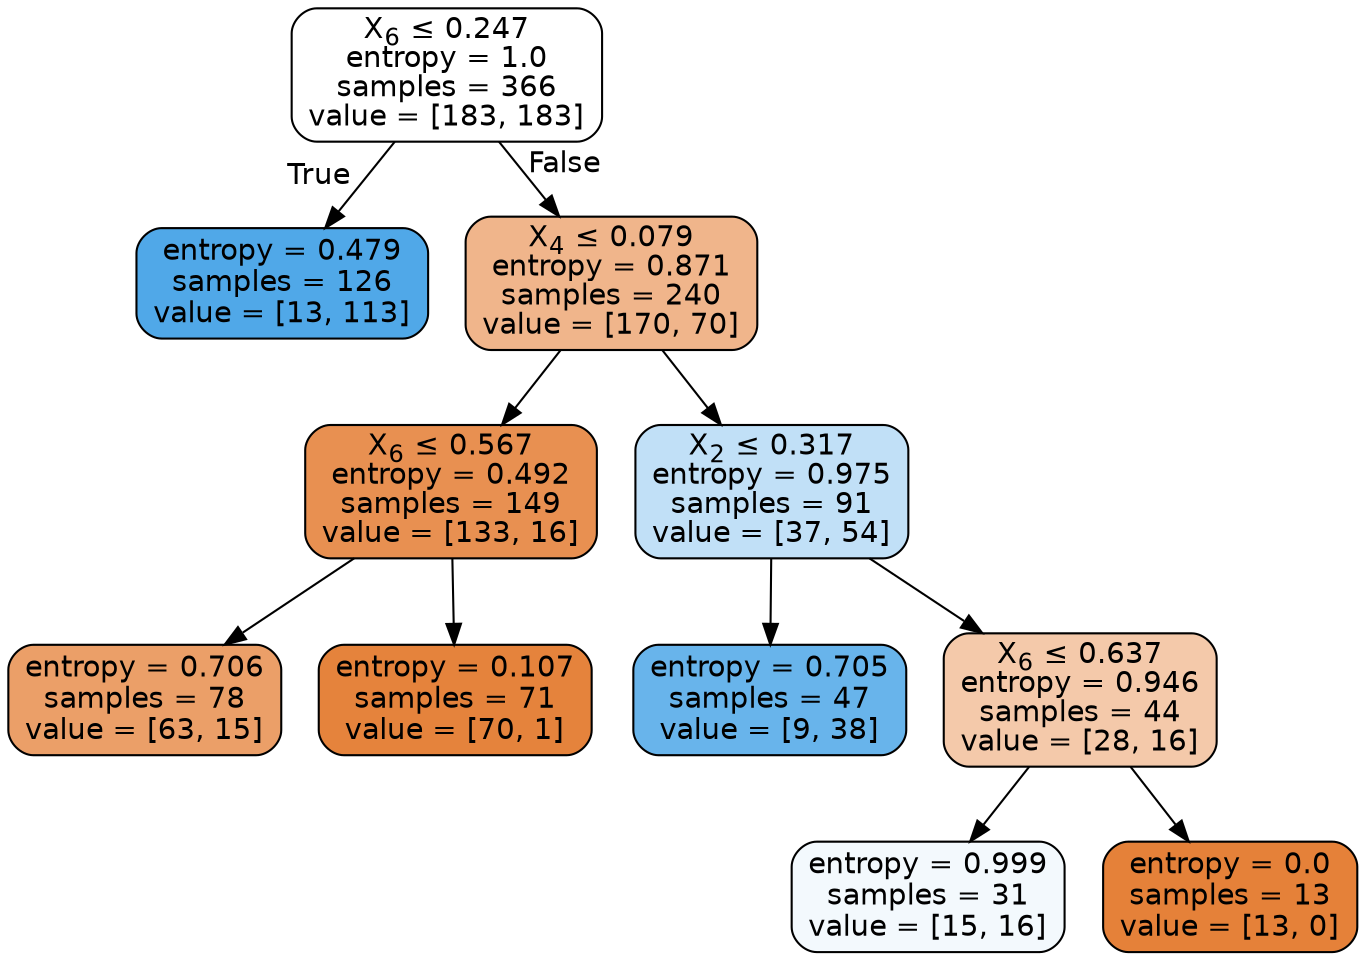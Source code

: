 digraph Tree {
node [shape=box, style="filled, rounded", color="black", fontname=helvetica] ;
edge [fontname=helvetica] ;
0 [label=<X<SUB>6</SUB> &le; 0.247<br/>entropy = 1.0<br/>samples = 366<br/>value = [183, 183]>, fillcolor="#ffffff"] ;
1 [label=<entropy = 0.479<br/>samples = 126<br/>value = [13, 113]>, fillcolor="#50a8e8"] ;
0 -> 1 [labeldistance=2.5, labelangle=45, headlabel="True"] ;
2 [label=<X<SUB>4</SUB> &le; 0.079<br/>entropy = 0.871<br/>samples = 240<br/>value = [170, 70]>, fillcolor="#f0b58b"] ;
0 -> 2 [labeldistance=2.5, labelangle=-45, headlabel="False"] ;
3 [label=<X<SUB>6</SUB> &le; 0.567<br/>entropy = 0.492<br/>samples = 149<br/>value = [133, 16]>, fillcolor="#e89051"] ;
2 -> 3 ;
4 [label=<entropy = 0.706<br/>samples = 78<br/>value = [63, 15]>, fillcolor="#eb9f68"] ;
3 -> 4 ;
5 [label=<entropy = 0.107<br/>samples = 71<br/>value = [70, 1]>, fillcolor="#e5833c"] ;
3 -> 5 ;
6 [label=<X<SUB>2</SUB> &le; 0.317<br/>entropy = 0.975<br/>samples = 91<br/>value = [37, 54]>, fillcolor="#c1e0f7"] ;
2 -> 6 ;
7 [label=<entropy = 0.705<br/>samples = 47<br/>value = [9, 38]>, fillcolor="#68b4eb"] ;
6 -> 7 ;
8 [label=<X<SUB>6</SUB> &le; 0.637<br/>entropy = 0.946<br/>samples = 44<br/>value = [28, 16]>, fillcolor="#f4c9aa"] ;
6 -> 8 ;
9 [label=<entropy = 0.999<br/>samples = 31<br/>value = [15, 16]>, fillcolor="#f3f9fd"] ;
8 -> 9 ;
10 [label=<entropy = 0.0<br/>samples = 13<br/>value = [13, 0]>, fillcolor="#e58139"] ;
8 -> 10 ;
}